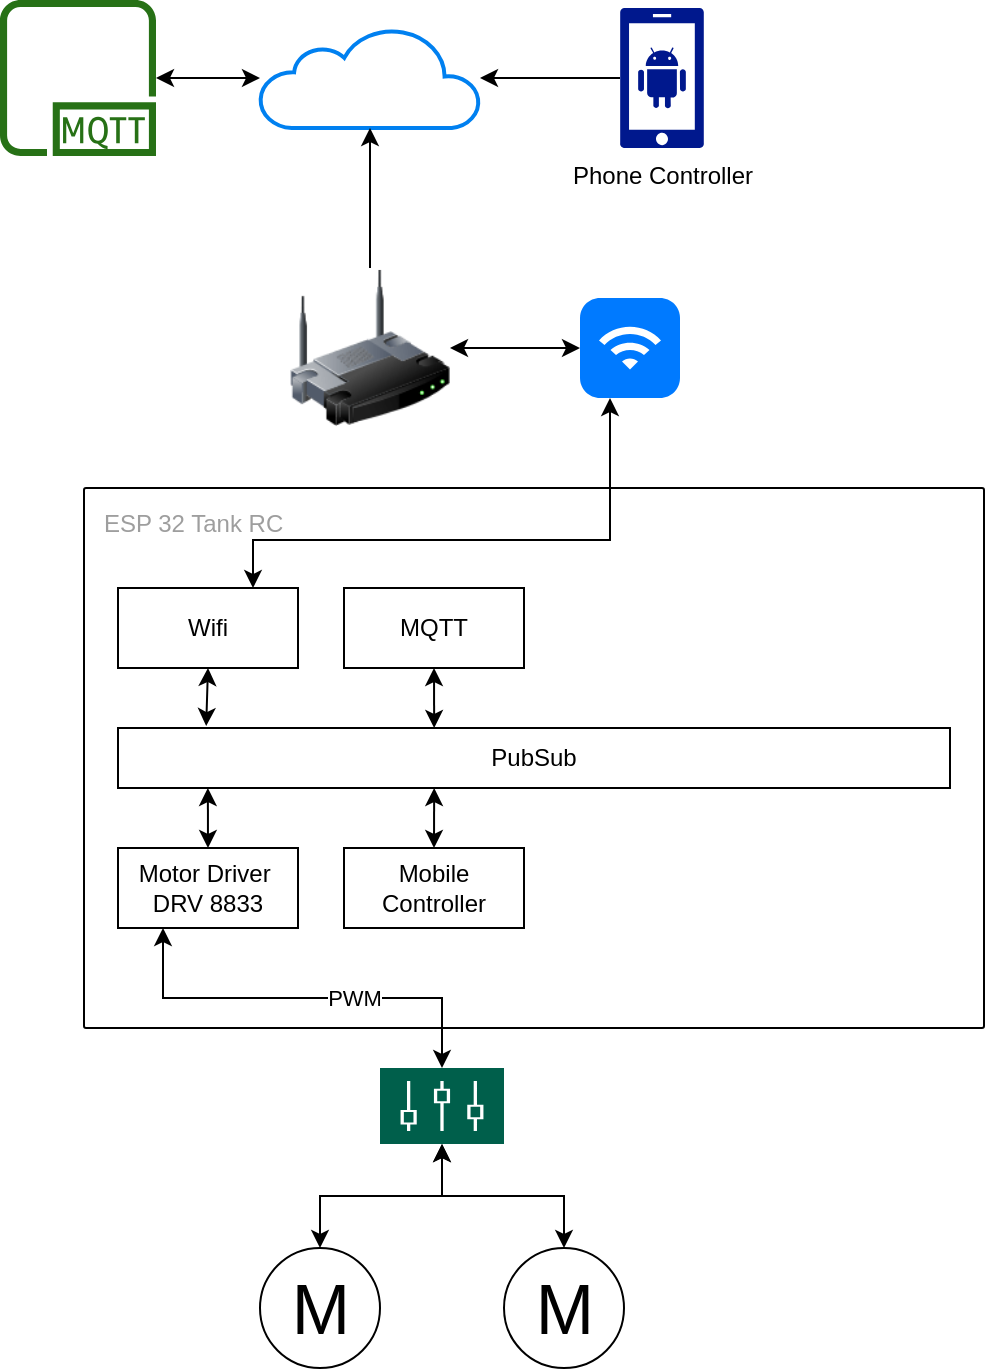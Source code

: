<mxfile version="14.5.10" type="device"><diagram id="W1INRDNEw5Y4X1-GGRqF" name="Page-1"><mxGraphModel dx="1186" dy="764" grid="1" gridSize="10" guides="1" tooltips="1" connect="1" arrows="1" fold="1" page="1" pageScale="1" pageWidth="827" pageHeight="1169" math="0" shadow="0"><root><mxCell id="0"/><mxCell id="1" parent="0"/><mxCell id="x3Xem_QcvEIzGGAq9Mp9-24" value="" style="edgeStyle=orthogonalEdgeStyle;rounded=0;orthogonalLoop=1;jettySize=auto;html=1;startArrow=classic;startFill=1;" parent="1" source="x3Xem_QcvEIzGGAq9Mp9-1" target="x3Xem_QcvEIzGGAq9Mp9-8" edge="1"><mxGeometry relative="1" as="geometry"/></mxCell><mxCell id="x3Xem_QcvEIzGGAq9Mp9-1" value="" style="html=1;strokeWidth=1;shadow=0;dashed=0;shape=mxgraph.ios7.misc.wifi;fillColor=#007AFF;strokeColor=none;buttonText=;strokeColor2=#222222;fontColor=#222222;fontSize=8;verticalLabelPosition=bottom;verticalAlign=top;align=center;" parent="1" vertex="1"><mxGeometry x="440" y="189" width="50" height="50" as="geometry"/></mxCell><mxCell id="x3Xem_QcvEIzGGAq9Mp9-5" value="" style="edgeStyle=orthogonalEdgeStyle;rounded=0;orthogonalLoop=1;jettySize=auto;html=1;" parent="1" source="x3Xem_QcvEIzGGAq9Mp9-2" target="x3Xem_QcvEIzGGAq9Mp9-4" edge="1"><mxGeometry relative="1" as="geometry"/></mxCell><mxCell id="x3Xem_QcvEIzGGAq9Mp9-2" value="Phone Controller" style="aspect=fixed;pointerEvents=1;shadow=0;dashed=0;html=1;strokeColor=none;labelPosition=center;verticalLabelPosition=bottom;verticalAlign=top;align=center;fillColor=#00188D;shape=mxgraph.mscae.enterprise.android_phone" parent="1" vertex="1"><mxGeometry x="460" y="44" width="42" height="70" as="geometry"/></mxCell><mxCell id="x3Xem_QcvEIzGGAq9Mp9-3" value="" style="outlineConnect=0;fontColor=#232F3E;gradientColor=none;fillColor=#277116;strokeColor=none;dashed=0;verticalLabelPosition=bottom;verticalAlign=top;align=center;html=1;fontSize=12;fontStyle=0;aspect=fixed;pointerEvents=1;shape=mxgraph.aws4.mqtt_protocol;" parent="1" vertex="1"><mxGeometry x="150" y="40" width="78" height="78" as="geometry"/></mxCell><mxCell id="x3Xem_QcvEIzGGAq9Mp9-6" value="" style="edgeStyle=orthogonalEdgeStyle;rounded=0;orthogonalLoop=1;jettySize=auto;html=1;startArrow=classic;startFill=1;" parent="1" source="x3Xem_QcvEIzGGAq9Mp9-4" target="x3Xem_QcvEIzGGAq9Mp9-3" edge="1"><mxGeometry relative="1" as="geometry"/></mxCell><mxCell id="x3Xem_QcvEIzGGAq9Mp9-4" value="" style="html=1;verticalLabelPosition=bottom;align=center;labelBackgroundColor=#ffffff;verticalAlign=top;strokeWidth=2;strokeColor=#0080F0;shadow=0;dashed=0;shape=mxgraph.ios7.icons.cloud;" parent="1" vertex="1"><mxGeometry x="280" y="54" width="110" height="50" as="geometry"/></mxCell><mxCell id="x3Xem_QcvEIzGGAq9Mp9-9" value="" style="edgeStyle=orthogonalEdgeStyle;rounded=0;orthogonalLoop=1;jettySize=auto;html=1;" parent="1" source="x3Xem_QcvEIzGGAq9Mp9-8" target="x3Xem_QcvEIzGGAq9Mp9-4" edge="1"><mxGeometry relative="1" as="geometry"/></mxCell><mxCell id="x3Xem_QcvEIzGGAq9Mp9-8" value="" style="image;html=1;image=img/lib/clip_art/networking/Wireless_Router_128x128.png" parent="1" vertex="1"><mxGeometry x="295" y="174" width="80" height="80" as="geometry"/></mxCell><mxCell id="x3Xem_QcvEIzGGAq9Mp9-11" value="ESP 32 Tank RC" style="points=[[0,0,0],[0.25,0,0],[0.5,0,0],[0.75,0,0],[1,0,0],[1,0.25,0],[1,0.5,0],[1,0.75,0],[1,1,0],[0.75,1,0],[0.5,1,0],[0.25,1,0],[0,1,0],[0,0.75,0],[0,0.5,0],[0,0.25,0]];rounded=1;absoluteArcSize=1;arcSize=2;html=1;gradientColor=none;shadow=0;dashed=0;fontSize=12;fontColor=#9E9E9E;align=left;verticalAlign=top;spacing=10;spacingTop=-4;" parent="1" vertex="1"><mxGeometry x="192" y="284" width="450" height="270" as="geometry"/></mxCell><mxCell id="x3Xem_QcvEIzGGAq9Mp9-12" value="PubSub" style="rounded=0;whiteSpace=wrap;html=1;strokeColor=#000000;" parent="1" vertex="1"><mxGeometry x="209" y="404" width="416" height="30" as="geometry"/></mxCell><mxCell id="x3Xem_QcvEIzGGAq9Mp9-21" style="edgeStyle=orthogonalEdgeStyle;rounded=0;orthogonalLoop=1;jettySize=auto;html=1;exitX=0.5;exitY=0;exitDx=0;exitDy=0;entryX=0.108;entryY=1;entryDx=0;entryDy=0;entryPerimeter=0;startArrow=classic;startFill=1;" parent="1" source="x3Xem_QcvEIzGGAq9Mp9-13" target="x3Xem_QcvEIzGGAq9Mp9-12" edge="1"><mxGeometry relative="1" as="geometry"/></mxCell><mxCell id="x3Xem_QcvEIzGGAq9Mp9-28" style="edgeStyle=orthogonalEdgeStyle;rounded=0;orthogonalLoop=1;jettySize=auto;html=1;exitX=0.25;exitY=1;exitDx=0;exitDy=0;startArrow=classic;startFill=1;" parent="1" source="x3Xem_QcvEIzGGAq9Mp9-13" target="x3Xem_QcvEIzGGAq9Mp9-27" edge="1"><mxGeometry relative="1" as="geometry"/></mxCell><mxCell id="x3Xem_QcvEIzGGAq9Mp9-34" value="PWM" style="edgeLabel;html=1;align=center;verticalAlign=middle;resizable=0;points=[];" parent="x3Xem_QcvEIzGGAq9Mp9-28" vertex="1" connectable="0"><mxGeometry x="0.246" y="-2" relative="1" as="geometry"><mxPoint y="-2" as="offset"/></mxGeometry></mxCell><mxCell id="x3Xem_QcvEIzGGAq9Mp9-13" value="Motor Driver&amp;nbsp;&lt;br&gt;DRV 8833" style="rounded=0;whiteSpace=wrap;html=1;strokeColor=#000000;" parent="1" vertex="1"><mxGeometry x="209" y="464" width="90" height="40" as="geometry"/></mxCell><mxCell id="x3Xem_QcvEIzGGAq9Mp9-22" style="edgeStyle=orthogonalEdgeStyle;rounded=0;orthogonalLoop=1;jettySize=auto;html=1;exitX=0.5;exitY=0;exitDx=0;exitDy=0;entryX=0.38;entryY=1;entryDx=0;entryDy=0;entryPerimeter=0;startArrow=classic;startFill=1;" parent="1" source="x3Xem_QcvEIzGGAq9Mp9-15" target="x3Xem_QcvEIzGGAq9Mp9-12" edge="1"><mxGeometry relative="1" as="geometry"/></mxCell><mxCell id="x3Xem_QcvEIzGGAq9Mp9-15" value="Mobile Controller" style="rounded=0;whiteSpace=wrap;html=1;strokeColor=#000000;" parent="1" vertex="1"><mxGeometry x="322" y="464" width="90" height="40" as="geometry"/></mxCell><mxCell id="x3Xem_QcvEIzGGAq9Mp9-20" style="edgeStyle=orthogonalEdgeStyle;rounded=0;orthogonalLoop=1;jettySize=auto;html=1;exitX=0.5;exitY=1;exitDx=0;exitDy=0;entryX=0.106;entryY=-0.033;entryDx=0;entryDy=0;entryPerimeter=0;startArrow=classic;startFill=1;" parent="1" source="x3Xem_QcvEIzGGAq9Mp9-16" target="x3Xem_QcvEIzGGAq9Mp9-12" edge="1"><mxGeometry relative="1" as="geometry"/></mxCell><mxCell id="x3Xem_QcvEIzGGAq9Mp9-23" style="edgeStyle=orthogonalEdgeStyle;rounded=0;orthogonalLoop=1;jettySize=auto;html=1;exitX=0.75;exitY=0;exitDx=0;exitDy=0;startArrow=classic;startFill=1;" parent="1" source="x3Xem_QcvEIzGGAq9Mp9-16" target="x3Xem_QcvEIzGGAq9Mp9-1" edge="1"><mxGeometry relative="1" as="geometry"><Array as="points"><mxPoint x="277" y="310"/><mxPoint x="455" y="310"/></Array></mxGeometry></mxCell><mxCell id="x3Xem_QcvEIzGGAq9Mp9-16" value="Wifi" style="rounded=0;whiteSpace=wrap;html=1;strokeColor=#000000;" parent="1" vertex="1"><mxGeometry x="209" y="334" width="90" height="40" as="geometry"/></mxCell><mxCell id="x3Xem_QcvEIzGGAq9Mp9-19" style="edgeStyle=orthogonalEdgeStyle;rounded=0;orthogonalLoop=1;jettySize=auto;html=1;exitX=0.5;exitY=1;exitDx=0;exitDy=0;entryX=0.38;entryY=0;entryDx=0;entryDy=0;entryPerimeter=0;startArrow=classic;startFill=1;" parent="1" source="x3Xem_QcvEIzGGAq9Mp9-17" target="x3Xem_QcvEIzGGAq9Mp9-12" edge="1"><mxGeometry relative="1" as="geometry"/></mxCell><mxCell id="x3Xem_QcvEIzGGAq9Mp9-17" value="MQTT" style="rounded=0;whiteSpace=wrap;html=1;strokeColor=#000000;" parent="1" vertex="1"><mxGeometry x="322" y="334" width="90" height="40" as="geometry"/></mxCell><mxCell id="x3Xem_QcvEIzGGAq9Mp9-26" value="M" style="verticalLabelPosition=middle;shadow=0;dashed=0;align=center;html=1;verticalAlign=middle;strokeWidth=1;shape=ellipse;aspect=fixed;fontSize=35;" parent="1" vertex="1"><mxGeometry x="280" y="664" width="60" height="60" as="geometry"/></mxCell><mxCell id="x3Xem_QcvEIzGGAq9Mp9-29" value="" style="edgeStyle=orthogonalEdgeStyle;rounded=0;orthogonalLoop=1;jettySize=auto;html=1;startArrow=classic;startFill=1;" parent="1" source="x3Xem_QcvEIzGGAq9Mp9-27" target="x3Xem_QcvEIzGGAq9Mp9-26" edge="1"><mxGeometry relative="1" as="geometry"/></mxCell><mxCell id="x3Xem_QcvEIzGGAq9Mp9-27" value="" style="pointerEvents=1;shadow=0;dashed=0;html=1;strokeColor=none;fillColor=#005F4B;labelPosition=center;verticalLabelPosition=bottom;verticalAlign=top;align=center;outlineConnect=0;shape=mxgraph.veeam2.controller;" parent="1" vertex="1"><mxGeometry x="340" y="574" width="62" height="38" as="geometry"/></mxCell><mxCell id="x3Xem_QcvEIzGGAq9Mp9-31" value="" style="edgeStyle=orthogonalEdgeStyle;rounded=0;orthogonalLoop=1;jettySize=auto;html=1;startArrow=classic;startFill=1;exitX=0.5;exitY=0;exitDx=0;exitDy=0;" parent="1" source="x3Xem_QcvEIzGGAq9Mp9-30" target="x3Xem_QcvEIzGGAq9Mp9-27" edge="1"><mxGeometry relative="1" as="geometry"/></mxCell><mxCell id="x3Xem_QcvEIzGGAq9Mp9-30" value="M" style="verticalLabelPosition=middle;shadow=0;dashed=0;align=center;html=1;verticalAlign=middle;strokeWidth=1;shape=ellipse;aspect=fixed;fontSize=35;" parent="1" vertex="1"><mxGeometry x="402" y="664" width="60" height="60" as="geometry"/></mxCell></root></mxGraphModel></diagram></mxfile>